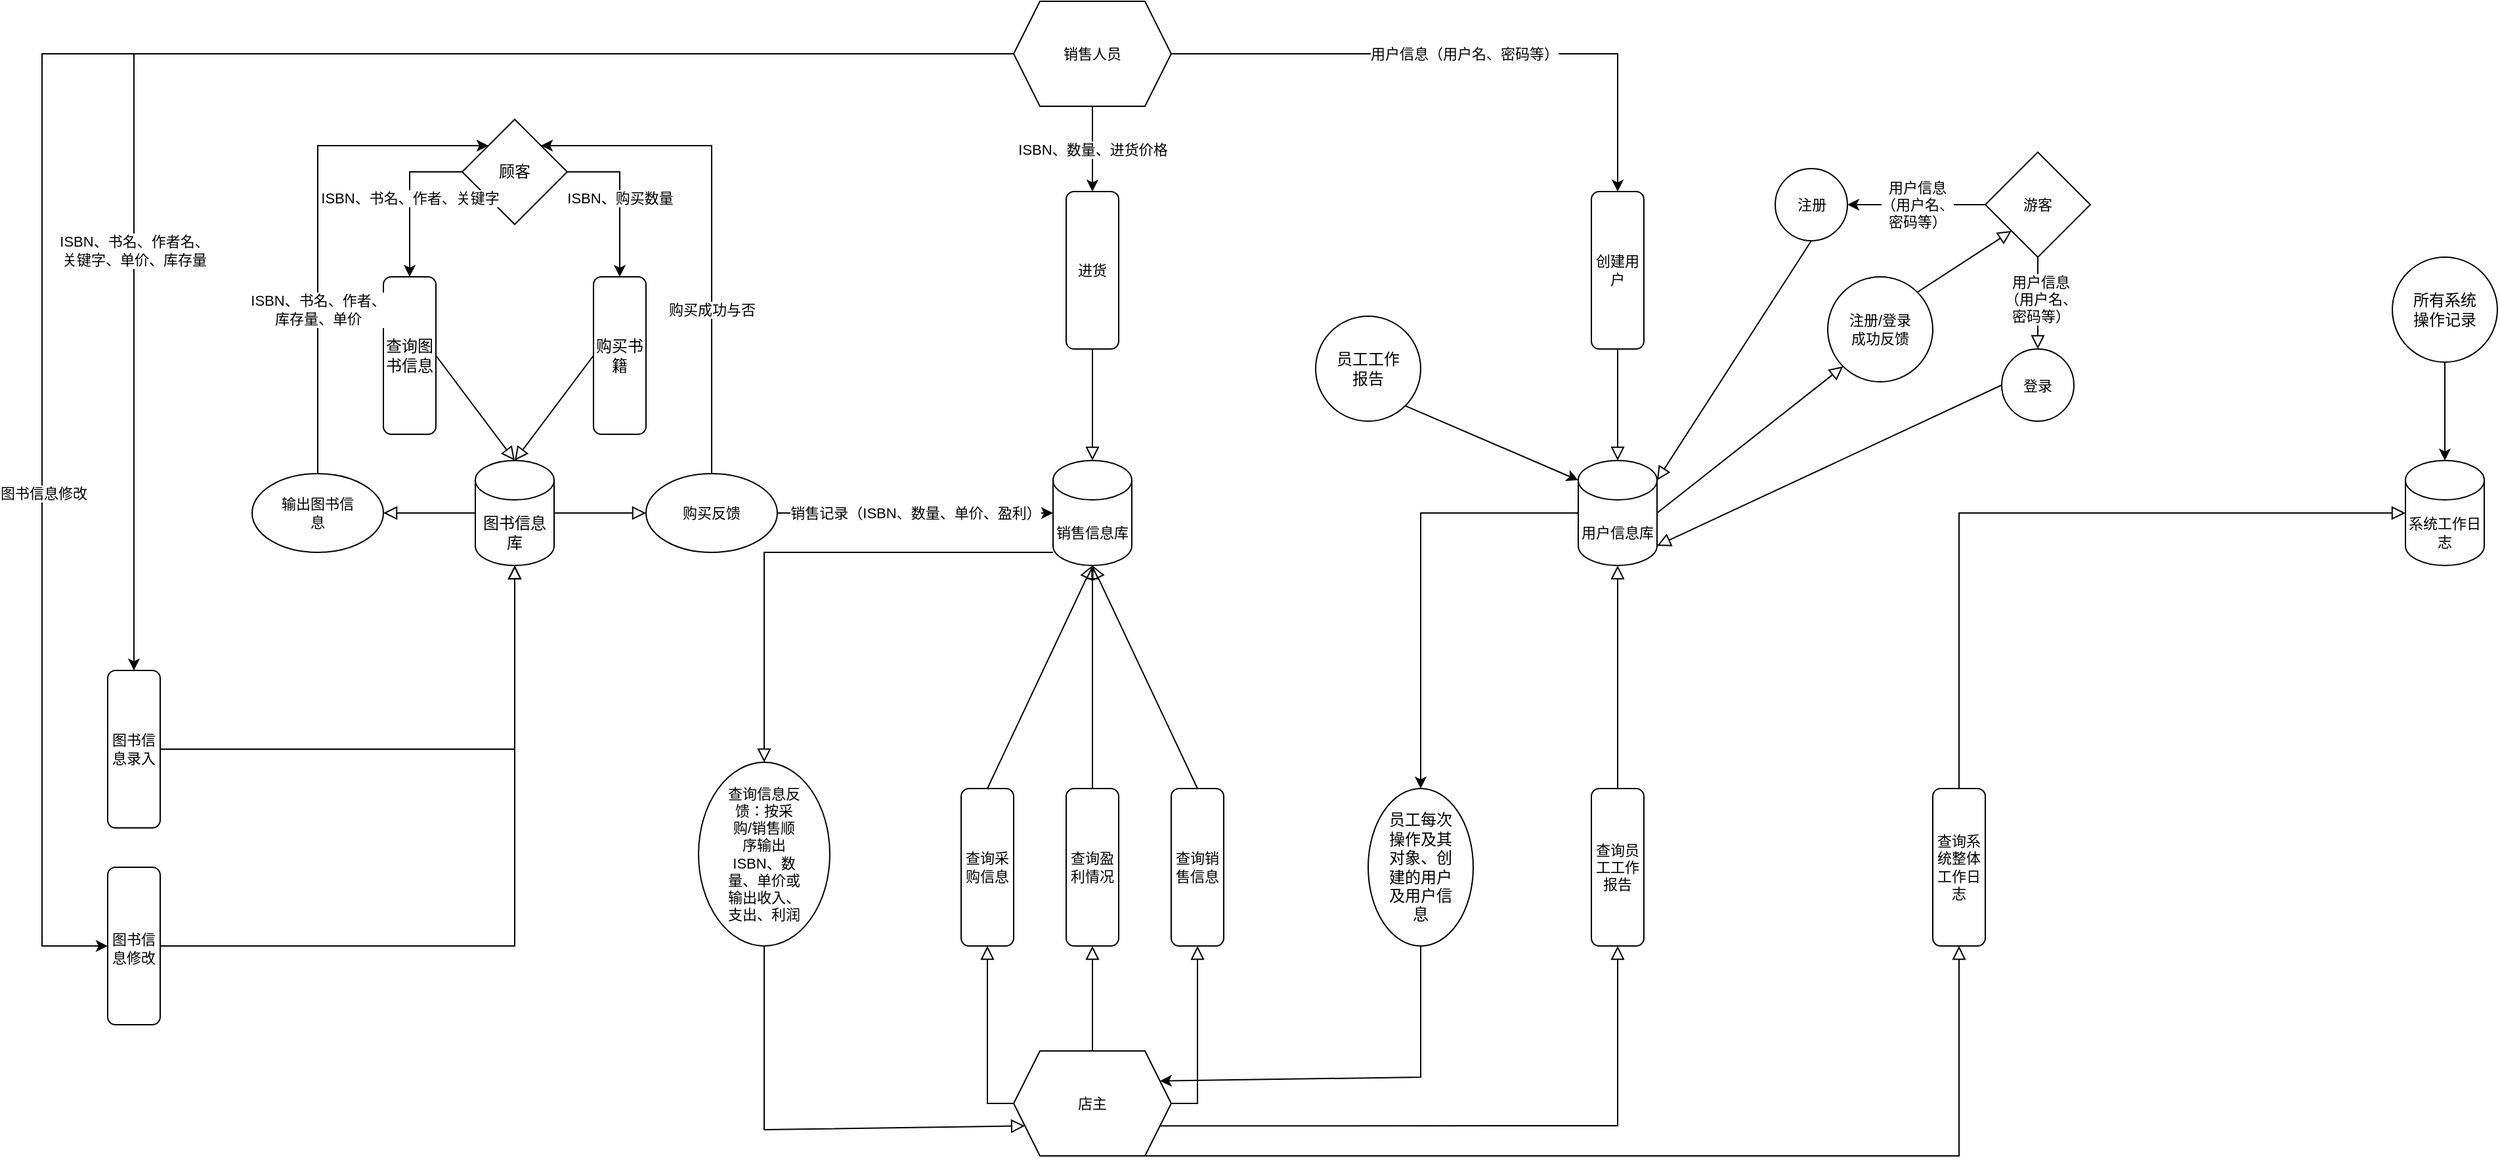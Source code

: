 <mxfile version="22.1.2" type="device">
  <diagram id="C5RBs43oDa-KdzZeNtuy" name="Page-1">
    <mxGraphModel dx="1357" dy="914" grid="1" gridSize="10" guides="1" tooltips="1" connect="1" arrows="1" fold="1" page="1" pageScale="1" pageWidth="2336" pageHeight="1654" math="0" shadow="0">
      <root>
        <mxCell id="WIyWlLk6GJQsqaUBKTNV-0" />
        <mxCell id="WIyWlLk6GJQsqaUBKTNV-1" parent="WIyWlLk6GJQsqaUBKTNV-0" />
        <mxCell id="WIyWlLk6GJQsqaUBKTNV-2" value="" style="rounded=0;html=1;jettySize=auto;orthogonalLoop=1;fontSize=11;endArrow=block;endFill=0;endSize=8;strokeWidth=1;shadow=0;labelBackgroundColor=none;exitX=0.5;exitY=0;exitDx=0;exitDy=0;" parent="WIyWlLk6GJQsqaUBKTNV-1" source="WIyWlLk6GJQsqaUBKTNV-3" edge="1">
          <mxGeometry relative="1" as="geometry">
            <mxPoint x="400" y="470" as="targetPoint" />
            <Array as="points" />
          </mxGeometry>
        </mxCell>
        <mxCell id="WIyWlLk6GJQsqaUBKTNV-3" value="查询图书信息" style="rounded=1;whiteSpace=wrap;html=1;fontSize=12;glass=0;strokeWidth=1;shadow=0;direction=south;" parent="WIyWlLk6GJQsqaUBKTNV-1" vertex="1">
          <mxGeometry x="300" y="330" width="40" height="120" as="geometry" />
        </mxCell>
        <mxCell id="FWIXqpTMaOZRyoQMMom7-25" style="edgeStyle=none;shape=connector;rounded=0;orthogonalLoop=1;jettySize=auto;html=1;entryX=1;entryY=0.5;entryDx=0;entryDy=0;shadow=0;labelBackgroundColor=none;strokeColor=default;strokeWidth=1;align=center;verticalAlign=middle;fontFamily=Helvetica;fontSize=11;fontColor=default;endArrow=block;endFill=0;endSize=8;" parent="WIyWlLk6GJQsqaUBKTNV-1" source="FWIXqpTMaOZRyoQMMom7-4" target="FWIXqpTMaOZRyoQMMom7-11" edge="1">
          <mxGeometry relative="1" as="geometry" />
        </mxCell>
        <mxCell id="FWIXqpTMaOZRyoQMMom7-4" value="" style="shape=cylinder3;whiteSpace=wrap;html=1;boundedLbl=1;backgroundOutline=1;size=15;" parent="WIyWlLk6GJQsqaUBKTNV-1" vertex="1">
          <mxGeometry x="370" y="470" width="60" height="80" as="geometry" />
        </mxCell>
        <mxCell id="FWIXqpTMaOZRyoQMMom7-29" style="edgeStyle=none;shape=connector;rounded=0;orthogonalLoop=1;jettySize=auto;html=1;exitX=1;exitY=0;exitDx=0;exitDy=0;entryX=0;entryY=0.5;entryDx=0;entryDy=0;shadow=0;labelBackgroundColor=none;strokeColor=default;strokeWidth=1;align=center;verticalAlign=middle;fontFamily=Helvetica;fontSize=11;fontColor=default;endArrow=block;endFill=0;endSize=8;" parent="WIyWlLk6GJQsqaUBKTNV-1" source="FWIXqpTMaOZRyoQMMom7-5" target="FWIXqpTMaOZRyoQMMom7-27" edge="1">
          <mxGeometry relative="1" as="geometry" />
        </mxCell>
        <mxCell id="FWIXqpTMaOZRyoQMMom7-5" value="图书信息库" style="text;html=1;strokeColor=none;fillColor=none;align=center;verticalAlign=middle;whiteSpace=wrap;rounded=0;" parent="WIyWlLk6GJQsqaUBKTNV-1" vertex="1">
          <mxGeometry x="370" y="510" width="60" height="30" as="geometry" />
        </mxCell>
        <mxCell id="FWIXqpTMaOZRyoQMMom7-6" value="" style="rounded=1;whiteSpace=wrap;html=1;direction=south;" parent="WIyWlLk6GJQsqaUBKTNV-1" vertex="1">
          <mxGeometry x="460" y="330" width="40" height="120" as="geometry" />
        </mxCell>
        <mxCell id="FWIXqpTMaOZRyoQMMom7-7" value="购买书籍" style="text;html=1;strokeColor=none;fillColor=none;align=center;verticalAlign=middle;whiteSpace=wrap;rounded=0;rotation=0;" parent="WIyWlLk6GJQsqaUBKTNV-1" vertex="1">
          <mxGeometry x="460" y="375" width="40" height="30" as="geometry" />
        </mxCell>
        <mxCell id="FWIXqpTMaOZRyoQMMom7-10" value="" style="rounded=0;html=1;jettySize=auto;orthogonalLoop=1;fontSize=11;endArrow=block;endFill=0;endSize=8;strokeWidth=1;shadow=0;labelBackgroundColor=none;entryX=0.5;entryY=0;entryDx=0;entryDy=0;entryPerimeter=0;exitX=0;exitY=0.5;exitDx=0;exitDy=0;" parent="WIyWlLk6GJQsqaUBKTNV-1" source="FWIXqpTMaOZRyoQMMom7-7" target="FWIXqpTMaOZRyoQMMom7-4" edge="1">
          <mxGeometry relative="1" as="geometry">
            <mxPoint x="374" y="375" as="sourcePoint" />
            <mxPoint x="434" y="435" as="targetPoint" />
            <Array as="points" />
          </mxGeometry>
        </mxCell>
        <mxCell id="FWIXqpTMaOZRyoQMMom7-11" value="" style="ellipse;whiteSpace=wrap;html=1;" parent="WIyWlLk6GJQsqaUBKTNV-1" vertex="1">
          <mxGeometry x="200" y="480" width="100" height="60" as="geometry" />
        </mxCell>
        <mxCell id="FWIXqpTMaOZRyoQMMom7-12" value="" style="rhombus;whiteSpace=wrap;html=1;" parent="WIyWlLk6GJQsqaUBKTNV-1" vertex="1">
          <mxGeometry x="360" y="210" width="80" height="80" as="geometry" />
        </mxCell>
        <mxCell id="FWIXqpTMaOZRyoQMMom7-13" value="顾客" style="text;html=1;strokeColor=none;fillColor=none;align=center;verticalAlign=middle;whiteSpace=wrap;rounded=0;" parent="WIyWlLk6GJQsqaUBKTNV-1" vertex="1">
          <mxGeometry x="370" y="235" width="60" height="30" as="geometry" />
        </mxCell>
        <mxCell id="FWIXqpTMaOZRyoQMMom7-19" value="输出图书信息" style="text;html=1;strokeColor=none;fillColor=none;align=center;verticalAlign=middle;whiteSpace=wrap;rounded=0;fontSize=11;fontFamily=Helvetica;fontColor=default;" parent="WIyWlLk6GJQsqaUBKTNV-1" vertex="1">
          <mxGeometry x="220" y="495" width="60" height="30" as="geometry" />
        </mxCell>
        <mxCell id="FWIXqpTMaOZRyoQMMom7-27" value="" style="ellipse;whiteSpace=wrap;html=1;" parent="WIyWlLk6GJQsqaUBKTNV-1" vertex="1">
          <mxGeometry x="500" y="480" width="100" height="60" as="geometry" />
        </mxCell>
        <mxCell id="FWIXqpTMaOZRyoQMMom7-31" value="购买反馈" style="text;html=1;strokeColor=none;fillColor=none;align=center;verticalAlign=middle;whiteSpace=wrap;rounded=0;fontSize=11;fontFamily=Helvetica;fontColor=default;" parent="WIyWlLk6GJQsqaUBKTNV-1" vertex="1">
          <mxGeometry x="520" y="495" width="60" height="30" as="geometry" />
        </mxCell>
        <mxCell id="CG5YCJ6lRatnYOdYPg-e-0" value="" style="shape=cylinder3;whiteSpace=wrap;html=1;boundedLbl=1;backgroundOutline=1;size=15;fontFamily=Helvetica;fontSize=11;fontColor=default;" parent="WIyWlLk6GJQsqaUBKTNV-1" vertex="1">
          <mxGeometry x="810" y="470" width="60" height="80" as="geometry" />
        </mxCell>
        <mxCell id="7xOZAvB9iHv7bcnMlShg-28" style="edgeStyle=orthogonalEdgeStyle;rounded=0;orthogonalLoop=1;jettySize=auto;html=1;exitX=0;exitY=0.5;exitDx=0;exitDy=0;exitPerimeter=0;entryX=0;entryY=0.5;entryDx=0;entryDy=0;" edge="1" parent="WIyWlLk6GJQsqaUBKTNV-1" source="CG5YCJ6lRatnYOdYPg-e-1" target="7xOZAvB9iHv7bcnMlShg-27">
          <mxGeometry relative="1" as="geometry" />
        </mxCell>
        <mxCell id="CG5YCJ6lRatnYOdYPg-e-1" value="" style="shape=cylinder3;whiteSpace=wrap;html=1;boundedLbl=1;backgroundOutline=1;size=15;fontFamily=Helvetica;fontSize=11;fontColor=default;" parent="WIyWlLk6GJQsqaUBKTNV-1" vertex="1">
          <mxGeometry x="1210" y="470" width="60" height="80" as="geometry" />
        </mxCell>
        <mxCell id="CG5YCJ6lRatnYOdYPg-e-34" style="edgeStyle=none;shape=connector;rounded=0;orthogonalLoop=1;jettySize=auto;html=1;exitX=0;exitY=1;exitDx=0;exitDy=0;entryX=0;entryY=0.5;entryDx=0;entryDy=0;shadow=0;labelBackgroundColor=none;strokeColor=default;strokeWidth=1;align=center;verticalAlign=middle;fontFamily=Helvetica;fontSize=11;fontColor=default;endArrow=block;endFill=0;endSize=8;" parent="WIyWlLk6GJQsqaUBKTNV-1" source="CG5YCJ6lRatnYOdYPg-e-2" target="CG5YCJ6lRatnYOdYPg-e-35" edge="1">
          <mxGeometry relative="1" as="geometry">
            <Array as="points">
              <mxPoint x="680" y="540" />
              <mxPoint x="590" y="540" />
            </Array>
          </mxGeometry>
        </mxCell>
        <mxCell id="CG5YCJ6lRatnYOdYPg-e-2" value="销售信息库" style="text;html=1;strokeColor=none;fillColor=none;align=center;verticalAlign=middle;whiteSpace=wrap;rounded=0;fontSize=11;fontFamily=Helvetica;fontColor=default;" parent="WIyWlLk6GJQsqaUBKTNV-1" vertex="1">
          <mxGeometry x="810" y="510" width="60" height="30" as="geometry" />
        </mxCell>
        <mxCell id="CG5YCJ6lRatnYOdYPg-e-3" value="用户信息库" style="text;html=1;strokeColor=none;fillColor=none;align=center;verticalAlign=middle;whiteSpace=wrap;rounded=0;fontSize=11;fontFamily=Helvetica;fontColor=default;" parent="WIyWlLk6GJQsqaUBKTNV-1" vertex="1">
          <mxGeometry x="1210" y="510" width="60" height="30" as="geometry" />
        </mxCell>
        <mxCell id="CG5YCJ6lRatnYOdYPg-e-25" style="edgeStyle=none;shape=connector;rounded=0;orthogonalLoop=1;jettySize=auto;html=1;exitX=0;exitY=0.5;exitDx=0;exitDy=0;entryX=1;entryY=0.5;entryDx=0;entryDy=0;shadow=0;labelBackgroundColor=none;strokeColor=default;strokeWidth=1;align=center;verticalAlign=middle;fontFamily=Helvetica;fontSize=11;fontColor=default;endArrow=block;endFill=0;endSize=8;" parent="WIyWlLk6GJQsqaUBKTNV-1" source="CG5YCJ6lRatnYOdYPg-e-5" target="CG5YCJ6lRatnYOdYPg-e-8" edge="1">
          <mxGeometry relative="1" as="geometry">
            <Array as="points">
              <mxPoint x="760" y="960" />
            </Array>
          </mxGeometry>
        </mxCell>
        <mxCell id="CG5YCJ6lRatnYOdYPg-e-26" style="edgeStyle=none;shape=connector;rounded=0;orthogonalLoop=1;jettySize=auto;html=1;exitX=1;exitY=0.5;exitDx=0;exitDy=0;entryX=1;entryY=0.5;entryDx=0;entryDy=0;shadow=0;labelBackgroundColor=none;strokeColor=default;strokeWidth=1;align=center;verticalAlign=middle;fontFamily=Helvetica;fontSize=11;fontColor=default;endArrow=block;endFill=0;endSize=8;" parent="WIyWlLk6GJQsqaUBKTNV-1" source="CG5YCJ6lRatnYOdYPg-e-5" target="CG5YCJ6lRatnYOdYPg-e-10" edge="1">
          <mxGeometry relative="1" as="geometry">
            <Array as="points">
              <mxPoint x="920" y="960" />
            </Array>
          </mxGeometry>
        </mxCell>
        <mxCell id="CG5YCJ6lRatnYOdYPg-e-27" style="edgeStyle=none;shape=connector;rounded=0;orthogonalLoop=1;jettySize=auto;html=1;exitX=0.5;exitY=0;exitDx=0;exitDy=0;entryX=1;entryY=0.5;entryDx=0;entryDy=0;shadow=0;labelBackgroundColor=none;strokeColor=default;strokeWidth=1;align=center;verticalAlign=middle;fontFamily=Helvetica;fontSize=11;fontColor=default;endArrow=block;endFill=0;endSize=8;" parent="WIyWlLk6GJQsqaUBKTNV-1" source="CG5YCJ6lRatnYOdYPg-e-5" target="CG5YCJ6lRatnYOdYPg-e-14" edge="1">
          <mxGeometry relative="1" as="geometry" />
        </mxCell>
        <mxCell id="CG5YCJ6lRatnYOdYPg-e-28" style="edgeStyle=none;shape=connector;rounded=0;orthogonalLoop=1;jettySize=auto;html=1;exitX=1;exitY=0.75;exitDx=0;exitDy=0;entryX=1;entryY=0.5;entryDx=0;entryDy=0;shadow=0;labelBackgroundColor=none;strokeColor=default;strokeWidth=1;align=center;verticalAlign=middle;fontFamily=Helvetica;fontSize=11;fontColor=default;endArrow=block;endFill=0;endSize=8;" parent="WIyWlLk6GJQsqaUBKTNV-1" source="CG5YCJ6lRatnYOdYPg-e-5" target="CG5YCJ6lRatnYOdYPg-e-12" edge="1">
          <mxGeometry relative="1" as="geometry">
            <Array as="points">
              <mxPoint x="1240" y="977" />
            </Array>
          </mxGeometry>
        </mxCell>
        <mxCell id="CG5YCJ6lRatnYOdYPg-e-29" style="edgeStyle=none;shape=connector;rounded=0;orthogonalLoop=1;jettySize=auto;html=1;exitX=0.5;exitY=1;exitDx=0;exitDy=0;entryX=1;entryY=0.5;entryDx=0;entryDy=0;shadow=0;labelBackgroundColor=none;strokeColor=default;strokeWidth=1;align=center;verticalAlign=middle;fontFamily=Helvetica;fontSize=11;fontColor=default;endArrow=block;endFill=0;endSize=8;" parent="WIyWlLk6GJQsqaUBKTNV-1" source="CG5YCJ6lRatnYOdYPg-e-5" target="CG5YCJ6lRatnYOdYPg-e-18" edge="1">
          <mxGeometry relative="1" as="geometry">
            <Array as="points">
              <mxPoint x="1500" y="1000" />
            </Array>
          </mxGeometry>
        </mxCell>
        <mxCell id="CG5YCJ6lRatnYOdYPg-e-5" value="" style="shape=hexagon;perimeter=hexagonPerimeter2;whiteSpace=wrap;html=1;fixedSize=1;fontFamily=Helvetica;fontSize=11;fontColor=default;" parent="WIyWlLk6GJQsqaUBKTNV-1" vertex="1">
          <mxGeometry x="780" y="920" width="120" height="80" as="geometry" />
        </mxCell>
        <mxCell id="CG5YCJ6lRatnYOdYPg-e-4" value="店主" style="text;html=1;strokeColor=none;fillColor=none;align=center;verticalAlign=middle;whiteSpace=wrap;rounded=0;fontSize=11;fontFamily=Helvetica;fontColor=default;" parent="WIyWlLk6GJQsqaUBKTNV-1" vertex="1">
          <mxGeometry x="810" y="945" width="60" height="30" as="geometry" />
        </mxCell>
        <mxCell id="CG5YCJ6lRatnYOdYPg-e-8" value="" style="rounded=1;whiteSpace=wrap;html=1;fontFamily=Helvetica;fontSize=11;fontColor=default;direction=south;" parent="WIyWlLk6GJQsqaUBKTNV-1" vertex="1">
          <mxGeometry x="740" y="720" width="40" height="120" as="geometry" />
        </mxCell>
        <mxCell id="CG5YCJ6lRatnYOdYPg-e-9" value="查询采购信息" style="text;html=1;strokeColor=none;fillColor=none;align=center;verticalAlign=middle;whiteSpace=wrap;rounded=0;fontSize=11;fontFamily=Helvetica;fontColor=default;" parent="WIyWlLk6GJQsqaUBKTNV-1" vertex="1">
          <mxGeometry x="740" y="765" width="40" height="30" as="geometry" />
        </mxCell>
        <mxCell id="CG5YCJ6lRatnYOdYPg-e-22" style="edgeStyle=none;shape=connector;rounded=0;orthogonalLoop=1;jettySize=auto;html=1;exitX=0;exitY=0.5;exitDx=0;exitDy=0;shadow=0;labelBackgroundColor=none;strokeColor=default;strokeWidth=1;align=center;verticalAlign=middle;fontFamily=Helvetica;fontSize=11;fontColor=default;endArrow=block;endFill=0;endSize=8;" parent="WIyWlLk6GJQsqaUBKTNV-1" source="CG5YCJ6lRatnYOdYPg-e-10" edge="1">
          <mxGeometry relative="1" as="geometry">
            <mxPoint x="840" y="550" as="targetPoint" />
          </mxGeometry>
        </mxCell>
        <mxCell id="CG5YCJ6lRatnYOdYPg-e-10" value="" style="rounded=1;whiteSpace=wrap;html=1;fontFamily=Helvetica;fontSize=11;fontColor=default;direction=south;" parent="WIyWlLk6GJQsqaUBKTNV-1" vertex="1">
          <mxGeometry x="900" y="720" width="40" height="120" as="geometry" />
        </mxCell>
        <mxCell id="CG5YCJ6lRatnYOdYPg-e-11" value="查询销售信息" style="text;html=1;strokeColor=none;fillColor=none;align=center;verticalAlign=middle;whiteSpace=wrap;rounded=0;fontSize=11;fontFamily=Helvetica;fontColor=default;" parent="WIyWlLk6GJQsqaUBKTNV-1" vertex="1">
          <mxGeometry x="900" y="765" width="40" height="30" as="geometry" />
        </mxCell>
        <mxCell id="CG5YCJ6lRatnYOdYPg-e-12" value="" style="rounded=1;whiteSpace=wrap;html=1;fontFamily=Helvetica;fontSize=11;fontColor=default;direction=south;" parent="WIyWlLk6GJQsqaUBKTNV-1" vertex="1">
          <mxGeometry x="1220" y="720" width="40" height="120" as="geometry" />
        </mxCell>
        <mxCell id="CG5YCJ6lRatnYOdYPg-e-13" value="查询员工工作报告" style="text;html=1;strokeColor=none;fillColor=none;align=center;verticalAlign=middle;whiteSpace=wrap;rounded=0;fontSize=11;fontFamily=Helvetica;fontColor=default;" parent="WIyWlLk6GJQsqaUBKTNV-1" vertex="1">
          <mxGeometry x="1220" y="765" width="40" height="30" as="geometry" />
        </mxCell>
        <mxCell id="CG5YCJ6lRatnYOdYPg-e-21" style="edgeStyle=none;shape=connector;rounded=0;orthogonalLoop=1;jettySize=auto;html=1;exitX=0;exitY=0.5;exitDx=0;exitDy=0;shadow=0;labelBackgroundColor=none;strokeColor=default;strokeWidth=1;align=center;verticalAlign=middle;fontFamily=Helvetica;fontSize=11;fontColor=default;endArrow=block;endFill=0;endSize=8;" parent="WIyWlLk6GJQsqaUBKTNV-1" source="CG5YCJ6lRatnYOdYPg-e-14" edge="1">
          <mxGeometry relative="1" as="geometry">
            <mxPoint x="840" y="550" as="targetPoint" />
          </mxGeometry>
        </mxCell>
        <mxCell id="CG5YCJ6lRatnYOdYPg-e-14" value="" style="rounded=1;whiteSpace=wrap;html=1;fontFamily=Helvetica;fontSize=11;fontColor=default;direction=south;" parent="WIyWlLk6GJQsqaUBKTNV-1" vertex="1">
          <mxGeometry x="820" y="720" width="40" height="120" as="geometry" />
        </mxCell>
        <mxCell id="CG5YCJ6lRatnYOdYPg-e-15" value="查询盈利情况" style="text;html=1;strokeColor=none;fillColor=none;align=center;verticalAlign=middle;whiteSpace=wrap;rounded=0;fontSize=11;fontFamily=Helvetica;fontColor=default;" parent="WIyWlLk6GJQsqaUBKTNV-1" vertex="1">
          <mxGeometry x="820" y="765" width="40" height="30" as="geometry" />
        </mxCell>
        <mxCell id="CG5YCJ6lRatnYOdYPg-e-16" value="" style="shape=cylinder3;whiteSpace=wrap;html=1;boundedLbl=1;backgroundOutline=1;size=15;fontFamily=Helvetica;fontSize=11;fontColor=default;" parent="WIyWlLk6GJQsqaUBKTNV-1" vertex="1">
          <mxGeometry x="1840" y="470" width="60" height="80" as="geometry" />
        </mxCell>
        <mxCell id="CG5YCJ6lRatnYOdYPg-e-17" value="系统工作日志" style="text;html=1;strokeColor=none;fillColor=none;align=center;verticalAlign=middle;whiteSpace=wrap;rounded=0;fontSize=11;fontFamily=Helvetica;fontColor=default;" parent="WIyWlLk6GJQsqaUBKTNV-1" vertex="1">
          <mxGeometry x="1840" y="510" width="60" height="30" as="geometry" />
        </mxCell>
        <mxCell id="CG5YCJ6lRatnYOdYPg-e-31" style="edgeStyle=none;shape=connector;rounded=0;orthogonalLoop=1;jettySize=auto;html=1;exitX=0;exitY=0.5;exitDx=0;exitDy=0;shadow=0;labelBackgroundColor=none;strokeColor=default;strokeWidth=1;align=center;verticalAlign=middle;fontFamily=Helvetica;fontSize=11;fontColor=default;endArrow=block;endFill=0;endSize=8;entryX=0;entryY=0;entryDx=0;entryDy=0;" parent="WIyWlLk6GJQsqaUBKTNV-1" source="CG5YCJ6lRatnYOdYPg-e-18" target="CG5YCJ6lRatnYOdYPg-e-17" edge="1">
          <mxGeometry relative="1" as="geometry">
            <mxPoint x="1820" y="460" as="targetPoint" />
            <Array as="points">
              <mxPoint x="1500" y="510" />
            </Array>
          </mxGeometry>
        </mxCell>
        <mxCell id="CG5YCJ6lRatnYOdYPg-e-18" value="" style="rounded=1;whiteSpace=wrap;html=1;fontFamily=Helvetica;fontSize=11;fontColor=default;direction=south;" parent="WIyWlLk6GJQsqaUBKTNV-1" vertex="1">
          <mxGeometry x="1480" y="720" width="40" height="120" as="geometry" />
        </mxCell>
        <mxCell id="CG5YCJ6lRatnYOdYPg-e-19" value="查询系统整体工作日志" style="text;html=1;strokeColor=none;fillColor=none;align=center;verticalAlign=middle;whiteSpace=wrap;rounded=0;fontSize=11;fontFamily=Helvetica;fontColor=default;" parent="WIyWlLk6GJQsqaUBKTNV-1" vertex="1">
          <mxGeometry x="1480" y="765" width="40" height="30" as="geometry" />
        </mxCell>
        <mxCell id="CG5YCJ6lRatnYOdYPg-e-20" style="edgeStyle=none;shape=connector;rounded=0;orthogonalLoop=1;jettySize=auto;html=1;exitX=0;exitY=0.5;exitDx=0;exitDy=0;entryX=0.5;entryY=1;entryDx=0;entryDy=0;entryPerimeter=0;shadow=0;labelBackgroundColor=none;strokeColor=default;strokeWidth=1;align=center;verticalAlign=middle;fontFamily=Helvetica;fontSize=11;fontColor=default;endArrow=block;endFill=0;endSize=8;" parent="WIyWlLk6GJQsqaUBKTNV-1" source="CG5YCJ6lRatnYOdYPg-e-8" target="CG5YCJ6lRatnYOdYPg-e-0" edge="1">
          <mxGeometry relative="1" as="geometry" />
        </mxCell>
        <mxCell id="CG5YCJ6lRatnYOdYPg-e-30" style="edgeStyle=none;shape=connector;rounded=0;orthogonalLoop=1;jettySize=auto;html=1;exitX=0;exitY=0.5;exitDx=0;exitDy=0;entryX=0.5;entryY=1;entryDx=0;entryDy=0;entryPerimeter=0;shadow=0;labelBackgroundColor=none;strokeColor=default;strokeWidth=1;align=center;verticalAlign=middle;fontFamily=Helvetica;fontSize=11;fontColor=default;endArrow=block;endFill=0;endSize=8;" parent="WIyWlLk6GJQsqaUBKTNV-1" source="CG5YCJ6lRatnYOdYPg-e-12" target="CG5YCJ6lRatnYOdYPg-e-1" edge="1">
          <mxGeometry relative="1" as="geometry" />
        </mxCell>
        <mxCell id="CG5YCJ6lRatnYOdYPg-e-36" style="edgeStyle=none;shape=connector;rounded=0;orthogonalLoop=1;jettySize=auto;html=1;exitX=1;exitY=0.5;exitDx=0;exitDy=0;shadow=0;labelBackgroundColor=none;strokeColor=default;strokeWidth=1;align=center;verticalAlign=middle;fontFamily=Helvetica;fontSize=11;fontColor=default;endArrow=block;endFill=0;endSize=8;entryX=0;entryY=0.75;entryDx=0;entryDy=0;" parent="WIyWlLk6GJQsqaUBKTNV-1" source="CG5YCJ6lRatnYOdYPg-e-35" target="CG5YCJ6lRatnYOdYPg-e-5" edge="1">
          <mxGeometry relative="1" as="geometry">
            <mxPoint x="760" y="1010" as="targetPoint" />
            <Array as="points">
              <mxPoint x="590" y="980" />
            </Array>
          </mxGeometry>
        </mxCell>
        <mxCell id="CG5YCJ6lRatnYOdYPg-e-35" value="" style="ellipse;whiteSpace=wrap;html=1;fontFamily=Helvetica;fontSize=11;fontColor=default;direction=south;" parent="WIyWlLk6GJQsqaUBKTNV-1" vertex="1">
          <mxGeometry x="540" y="700" width="100" height="140" as="geometry" />
        </mxCell>
        <mxCell id="CG5YCJ6lRatnYOdYPg-e-37" value="查询信息反馈：按采购/销售顺序输出ISBN、数量、单价或输出收入、支出、利润" style="text;html=1;strokeColor=none;fillColor=none;align=center;verticalAlign=middle;whiteSpace=wrap;rounded=0;fontSize=11;fontFamily=Helvetica;fontColor=default;" parent="WIyWlLk6GJQsqaUBKTNV-1" vertex="1">
          <mxGeometry x="560" y="755" width="60" height="30" as="geometry" />
        </mxCell>
        <mxCell id="CG5YCJ6lRatnYOdYPg-e-38" value="" style="shape=hexagon;perimeter=hexagonPerimeter2;whiteSpace=wrap;html=1;fixedSize=1;fontFamily=Helvetica;fontSize=11;fontColor=default;" parent="WIyWlLk6GJQsqaUBKTNV-1" vertex="1">
          <mxGeometry x="780" y="120" width="120" height="80" as="geometry" />
        </mxCell>
        <mxCell id="CG5YCJ6lRatnYOdYPg-e-39" value="销售人员" style="text;html=1;strokeColor=none;fillColor=none;align=center;verticalAlign=middle;whiteSpace=wrap;rounded=0;fontSize=11;fontFamily=Helvetica;fontColor=default;" parent="WIyWlLk6GJQsqaUBKTNV-1" vertex="1">
          <mxGeometry x="810" y="145" width="60" height="30" as="geometry" />
        </mxCell>
        <mxCell id="CG5YCJ6lRatnYOdYPg-e-44" value="" style="rounded=1;whiteSpace=wrap;html=1;fontFamily=Helvetica;fontSize=11;fontColor=default;direction=south;" parent="WIyWlLk6GJQsqaUBKTNV-1" vertex="1">
          <mxGeometry x="90" y="630" width="40" height="120" as="geometry" />
        </mxCell>
        <mxCell id="CG5YCJ6lRatnYOdYPg-e-45" value="图书信息录入" style="text;html=1;strokeColor=none;fillColor=none;align=center;verticalAlign=middle;whiteSpace=wrap;rounded=0;fontSize=11;fontFamily=Helvetica;fontColor=default;" parent="WIyWlLk6GJQsqaUBKTNV-1" vertex="1">
          <mxGeometry x="90" y="675" width="40" height="30" as="geometry" />
        </mxCell>
        <mxCell id="CG5YCJ6lRatnYOdYPg-e-46" style="edgeStyle=none;shape=connector;rounded=0;orthogonalLoop=1;jettySize=auto;html=1;exitX=0.5;exitY=0;exitDx=0;exitDy=0;entryX=0.5;entryY=1;entryDx=0;entryDy=0;entryPerimeter=0;shadow=0;labelBackgroundColor=none;strokeColor=default;strokeWidth=1;align=center;verticalAlign=middle;fontFamily=Helvetica;fontSize=11;fontColor=default;endArrow=block;endFill=0;endSize=8;" parent="WIyWlLk6GJQsqaUBKTNV-1" source="CG5YCJ6lRatnYOdYPg-e-44" target="FWIXqpTMaOZRyoQMMom7-4" edge="1">
          <mxGeometry relative="1" as="geometry">
            <Array as="points">
              <mxPoint x="400" y="690" />
            </Array>
          </mxGeometry>
        </mxCell>
        <mxCell id="CG5YCJ6lRatnYOdYPg-e-48" value="" style="rounded=1;whiteSpace=wrap;html=1;fontFamily=Helvetica;fontSize=11;fontColor=default;direction=south;" parent="WIyWlLk6GJQsqaUBKTNV-1" vertex="1">
          <mxGeometry x="90" y="780" width="40" height="120" as="geometry" />
        </mxCell>
        <mxCell id="CG5YCJ6lRatnYOdYPg-e-50" style="edgeStyle=none;shape=connector;rounded=0;orthogonalLoop=1;jettySize=auto;html=1;exitX=0.5;exitY=0;exitDx=0;exitDy=0;shadow=0;labelBackgroundColor=none;strokeColor=default;strokeWidth=1;align=center;verticalAlign=middle;fontFamily=Helvetica;fontSize=11;fontColor=default;endArrow=block;endFill=0;endSize=8;" parent="WIyWlLk6GJQsqaUBKTNV-1" source="CG5YCJ6lRatnYOdYPg-e-48" edge="1">
          <mxGeometry relative="1" as="geometry">
            <mxPoint x="400" y="550" as="targetPoint" />
            <Array as="points">
              <mxPoint x="400" y="840" />
            </Array>
          </mxGeometry>
        </mxCell>
        <mxCell id="CG5YCJ6lRatnYOdYPg-e-49" value="图书信息修改" style="text;html=1;strokeColor=none;fillColor=none;align=center;verticalAlign=middle;whiteSpace=wrap;rounded=0;fontSize=11;fontFamily=Helvetica;fontColor=default;" parent="WIyWlLk6GJQsqaUBKTNV-1" vertex="1">
          <mxGeometry x="90" y="827" width="40" height="30" as="geometry" />
        </mxCell>
        <mxCell id="CG5YCJ6lRatnYOdYPg-e-53" value="" style="rounded=1;whiteSpace=wrap;html=1;fontFamily=Helvetica;fontSize=11;fontColor=default;direction=south;" parent="WIyWlLk6GJQsqaUBKTNV-1" vertex="1">
          <mxGeometry x="820" y="265" width="40" height="120" as="geometry" />
        </mxCell>
        <mxCell id="CG5YCJ6lRatnYOdYPg-e-54" value="进货" style="text;html=1;strokeColor=none;fillColor=none;align=center;verticalAlign=middle;whiteSpace=wrap;rounded=0;fontSize=11;fontFamily=Helvetica;fontColor=default;" parent="WIyWlLk6GJQsqaUBKTNV-1" vertex="1">
          <mxGeometry x="820" y="310" width="40" height="30" as="geometry" />
        </mxCell>
        <mxCell id="CG5YCJ6lRatnYOdYPg-e-56" style="edgeStyle=none;shape=connector;rounded=0;orthogonalLoop=1;jettySize=auto;html=1;exitX=1;exitY=0.5;exitDx=0;exitDy=0;entryX=0.5;entryY=0;entryDx=0;entryDy=0;entryPerimeter=0;shadow=0;labelBackgroundColor=none;strokeColor=default;strokeWidth=1;align=center;verticalAlign=middle;fontFamily=Helvetica;fontSize=11;fontColor=default;endArrow=block;endFill=0;endSize=8;" parent="WIyWlLk6GJQsqaUBKTNV-1" source="CG5YCJ6lRatnYOdYPg-e-53" target="CG5YCJ6lRatnYOdYPg-e-0" edge="1">
          <mxGeometry relative="1" as="geometry" />
        </mxCell>
        <mxCell id="CG5YCJ6lRatnYOdYPg-e-60" style="edgeStyle=none;shape=connector;rounded=0;orthogonalLoop=1;jettySize=auto;html=1;exitX=1;exitY=0.5;exitDx=0;exitDy=0;shadow=0;labelBackgroundColor=none;strokeColor=default;strokeWidth=1;align=center;verticalAlign=middle;fontFamily=Helvetica;fontSize=11;fontColor=default;endArrow=block;endFill=0;endSize=8;" parent="WIyWlLk6GJQsqaUBKTNV-1" source="CG5YCJ6lRatnYOdYPg-e-57" target="CG5YCJ6lRatnYOdYPg-e-1" edge="1">
          <mxGeometry relative="1" as="geometry" />
        </mxCell>
        <mxCell id="CG5YCJ6lRatnYOdYPg-e-57" value="" style="rounded=1;whiteSpace=wrap;html=1;fontFamily=Helvetica;fontSize=11;fontColor=default;direction=south;" parent="WIyWlLk6GJQsqaUBKTNV-1" vertex="1">
          <mxGeometry x="1220" y="265" width="40" height="120" as="geometry" />
        </mxCell>
        <mxCell id="CG5YCJ6lRatnYOdYPg-e-58" value="创建用户" style="text;html=1;strokeColor=none;fillColor=none;align=center;verticalAlign=middle;whiteSpace=wrap;rounded=0;fontSize=11;fontFamily=Helvetica;fontColor=default;" parent="WIyWlLk6GJQsqaUBKTNV-1" vertex="1">
          <mxGeometry x="1220" y="310" width="40" height="30" as="geometry" />
        </mxCell>
        <mxCell id="CG5YCJ6lRatnYOdYPg-e-72" style="edgeStyle=none;shape=connector;rounded=0;orthogonalLoop=1;jettySize=auto;html=1;exitX=0.5;exitY=1;exitDx=0;exitDy=0;entryX=0.5;entryY=0;entryDx=0;entryDy=0;shadow=0;labelBackgroundColor=none;strokeColor=default;strokeWidth=1;align=center;verticalAlign=middle;fontFamily=Helvetica;fontSize=11;fontColor=default;endArrow=block;endFill=0;endSize=8;" parent="WIyWlLk6GJQsqaUBKTNV-1" source="CG5YCJ6lRatnYOdYPg-e-62" target="CG5YCJ6lRatnYOdYPg-e-67" edge="1">
          <mxGeometry relative="1" as="geometry" />
        </mxCell>
        <mxCell id="7xOZAvB9iHv7bcnMlShg-24" value="用户信息&lt;br&gt;（用户名、&lt;br&gt;密码等）" style="edgeLabel;html=1;align=center;verticalAlign=middle;resizable=0;points=[];" vertex="1" connectable="0" parent="CG5YCJ6lRatnYOdYPg-e-72">
          <mxGeometry x="-0.083" y="2" relative="1" as="geometry">
            <mxPoint as="offset" />
          </mxGeometry>
        </mxCell>
        <mxCell id="CG5YCJ6lRatnYOdYPg-e-62" value="" style="rhombus;whiteSpace=wrap;html=1;fontFamily=Helvetica;fontSize=11;fontColor=default;" parent="WIyWlLk6GJQsqaUBKTNV-1" vertex="1">
          <mxGeometry x="1520" y="235" width="80" height="80" as="geometry" />
        </mxCell>
        <mxCell id="CG5YCJ6lRatnYOdYPg-e-63" value="游客" style="text;html=1;strokeColor=none;fillColor=none;align=center;verticalAlign=middle;whiteSpace=wrap;rounded=0;fontSize=11;fontFamily=Helvetica;fontColor=default;" parent="WIyWlLk6GJQsqaUBKTNV-1" vertex="1">
          <mxGeometry x="1530" y="260" width="60" height="30" as="geometry" />
        </mxCell>
        <mxCell id="CG5YCJ6lRatnYOdYPg-e-66" value="" style="ellipse;whiteSpace=wrap;html=1;aspect=fixed;fontFamily=Helvetica;fontSize=11;fontColor=default;" parent="WIyWlLk6GJQsqaUBKTNV-1" vertex="1">
          <mxGeometry x="1360" y="247.5" width="55" height="55" as="geometry" />
        </mxCell>
        <mxCell id="CG5YCJ6lRatnYOdYPg-e-67" value="" style="ellipse;whiteSpace=wrap;html=1;aspect=fixed;fontFamily=Helvetica;fontSize=11;fontColor=default;" parent="WIyWlLk6GJQsqaUBKTNV-1" vertex="1">
          <mxGeometry x="1532.5" y="385" width="55" height="55" as="geometry" />
        </mxCell>
        <mxCell id="CG5YCJ6lRatnYOdYPg-e-68" value="注册" style="text;html=1;strokeColor=none;fillColor=none;align=center;verticalAlign=middle;whiteSpace=wrap;rounded=0;fontSize=11;fontFamily=Helvetica;fontColor=default;" parent="WIyWlLk6GJQsqaUBKTNV-1" vertex="1">
          <mxGeometry x="1357.5" y="260" width="60" height="30" as="geometry" />
        </mxCell>
        <mxCell id="CG5YCJ6lRatnYOdYPg-e-69" value="登录" style="text;html=1;strokeColor=none;fillColor=none;align=center;verticalAlign=middle;whiteSpace=wrap;rounded=0;fontSize=11;fontFamily=Helvetica;fontColor=default;" parent="WIyWlLk6GJQsqaUBKTNV-1" vertex="1">
          <mxGeometry x="1530" y="398" width="60" height="30" as="geometry" />
        </mxCell>
        <mxCell id="CG5YCJ6lRatnYOdYPg-e-71" style="edgeStyle=none;shape=connector;rounded=0;orthogonalLoop=1;jettySize=auto;html=1;exitX=0.5;exitY=1;exitDx=0;exitDy=0;entryX=1;entryY=0;entryDx=0;entryDy=15;entryPerimeter=0;shadow=0;labelBackgroundColor=none;strokeColor=default;strokeWidth=1;align=center;verticalAlign=middle;fontFamily=Helvetica;fontSize=11;fontColor=default;endArrow=block;endFill=0;endSize=8;" parent="WIyWlLk6GJQsqaUBKTNV-1" source="CG5YCJ6lRatnYOdYPg-e-66" target="CG5YCJ6lRatnYOdYPg-e-1" edge="1">
          <mxGeometry relative="1" as="geometry" />
        </mxCell>
        <mxCell id="CG5YCJ6lRatnYOdYPg-e-73" style="edgeStyle=none;shape=connector;rounded=0;orthogonalLoop=1;jettySize=auto;html=1;exitX=0;exitY=0.5;exitDx=0;exitDy=0;entryX=1;entryY=1;entryDx=0;entryDy=-15;entryPerimeter=0;shadow=0;labelBackgroundColor=none;strokeColor=default;strokeWidth=1;align=center;verticalAlign=middle;fontFamily=Helvetica;fontSize=11;fontColor=default;endArrow=block;endFill=0;endSize=8;" parent="WIyWlLk6GJQsqaUBKTNV-1" source="CG5YCJ6lRatnYOdYPg-e-67" target="CG5YCJ6lRatnYOdYPg-e-1" edge="1">
          <mxGeometry relative="1" as="geometry" />
        </mxCell>
        <mxCell id="CG5YCJ6lRatnYOdYPg-e-77" style="edgeStyle=none;shape=connector;rounded=0;orthogonalLoop=1;jettySize=auto;html=1;exitX=1;exitY=0;exitDx=0;exitDy=0;entryX=0;entryY=1;entryDx=0;entryDy=0;shadow=0;labelBackgroundColor=none;strokeColor=default;strokeWidth=1;align=center;verticalAlign=middle;fontFamily=Helvetica;fontSize=11;fontColor=default;endArrow=block;endFill=0;endSize=8;" parent="WIyWlLk6GJQsqaUBKTNV-1" source="CG5YCJ6lRatnYOdYPg-e-74" target="CG5YCJ6lRatnYOdYPg-e-62" edge="1">
          <mxGeometry relative="1" as="geometry" />
        </mxCell>
        <mxCell id="CG5YCJ6lRatnYOdYPg-e-74" value="" style="ellipse;whiteSpace=wrap;html=1;aspect=fixed;fontFamily=Helvetica;fontSize=11;fontColor=default;" parent="WIyWlLk6GJQsqaUBKTNV-1" vertex="1">
          <mxGeometry x="1400" y="330" width="80" height="80" as="geometry" />
        </mxCell>
        <mxCell id="CG5YCJ6lRatnYOdYPg-e-75" value="注册/登录成功反馈" style="text;html=1;strokeColor=none;fillColor=none;align=center;verticalAlign=middle;whiteSpace=wrap;rounded=0;fontSize=11;fontFamily=Helvetica;fontColor=default;" parent="WIyWlLk6GJQsqaUBKTNV-1" vertex="1">
          <mxGeometry x="1410" y="355" width="60" height="30" as="geometry" />
        </mxCell>
        <mxCell id="CG5YCJ6lRatnYOdYPg-e-76" style="edgeStyle=none;shape=connector;rounded=0;orthogonalLoop=1;jettySize=auto;html=1;exitX=1;exitY=0.5;exitDx=0;exitDy=0;exitPerimeter=0;entryX=0;entryY=1;entryDx=0;entryDy=0;shadow=0;labelBackgroundColor=none;strokeColor=default;strokeWidth=1;align=center;verticalAlign=middle;fontFamily=Helvetica;fontSize=11;fontColor=default;endArrow=block;endFill=0;endSize=8;" parent="WIyWlLk6GJQsqaUBKTNV-1" source="CG5YCJ6lRatnYOdYPg-e-1" target="CG5YCJ6lRatnYOdYPg-e-74" edge="1">
          <mxGeometry relative="1" as="geometry" />
        </mxCell>
        <mxCell id="7xOZAvB9iHv7bcnMlShg-0" value="" style="endArrow=classic;html=1;rounded=0;exitX=0;exitY=0.5;exitDx=0;exitDy=0;entryX=0;entryY=0.5;entryDx=0;entryDy=0;" edge="1" parent="WIyWlLk6GJQsqaUBKTNV-1" source="FWIXqpTMaOZRyoQMMom7-12" target="WIyWlLk6GJQsqaUBKTNV-3">
          <mxGeometry relative="1" as="geometry">
            <mxPoint x="560" y="430" as="sourcePoint" />
            <mxPoint x="660" y="430" as="targetPoint" />
            <Array as="points">
              <mxPoint x="320" y="250" />
            </Array>
          </mxGeometry>
        </mxCell>
        <mxCell id="7xOZAvB9iHv7bcnMlShg-1" value="ISBN、书名、作者、关键字" style="edgeLabel;resizable=0;html=1;align=center;verticalAlign=middle;" connectable="0" vertex="1" parent="7xOZAvB9iHv7bcnMlShg-0">
          <mxGeometry relative="1" as="geometry" />
        </mxCell>
        <mxCell id="7xOZAvB9iHv7bcnMlShg-2" value="" style="endArrow=classic;html=1;rounded=0;exitX=1;exitY=0.5;exitDx=0;exitDy=0;entryX=0;entryY=0.5;entryDx=0;entryDy=0;" edge="1" parent="WIyWlLk6GJQsqaUBKTNV-1" source="FWIXqpTMaOZRyoQMMom7-12" target="FWIXqpTMaOZRyoQMMom7-6">
          <mxGeometry relative="1" as="geometry">
            <mxPoint x="520" y="247.5" as="sourcePoint" />
            <mxPoint x="480" y="327.5" as="targetPoint" />
            <Array as="points">
              <mxPoint x="480" y="250" />
            </Array>
          </mxGeometry>
        </mxCell>
        <mxCell id="7xOZAvB9iHv7bcnMlShg-3" value="ISBN、购买数量" style="edgeLabel;resizable=0;html=1;align=center;verticalAlign=middle;" connectable="0" vertex="1" parent="7xOZAvB9iHv7bcnMlShg-2">
          <mxGeometry relative="1" as="geometry" />
        </mxCell>
        <mxCell id="7xOZAvB9iHv7bcnMlShg-4" value="" style="endArrow=classic;html=1;rounded=0;exitX=0.5;exitY=0;exitDx=0;exitDy=0;entryX=0;entryY=0;entryDx=0;entryDy=0;" edge="1" parent="WIyWlLk6GJQsqaUBKTNV-1" source="FWIXqpTMaOZRyoQMMom7-11" target="FWIXqpTMaOZRyoQMMom7-12">
          <mxGeometry relative="1" as="geometry">
            <mxPoint x="560" y="430" as="sourcePoint" />
            <mxPoint x="660" y="430" as="targetPoint" />
            <Array as="points">
              <mxPoint x="250" y="230" />
            </Array>
          </mxGeometry>
        </mxCell>
        <mxCell id="7xOZAvB9iHv7bcnMlShg-5" value="ISBN、书名、作者、&lt;br&gt;库存量、单价" style="edgeLabel;resizable=0;html=1;align=center;verticalAlign=middle;" connectable="0" vertex="1" parent="7xOZAvB9iHv7bcnMlShg-4">
          <mxGeometry relative="1" as="geometry">
            <mxPoint y="65" as="offset" />
          </mxGeometry>
        </mxCell>
        <mxCell id="7xOZAvB9iHv7bcnMlShg-7" value="" style="endArrow=classic;html=1;rounded=0;exitX=0.5;exitY=0;exitDx=0;exitDy=0;entryX=1;entryY=0;entryDx=0;entryDy=0;" edge="1" parent="WIyWlLk6GJQsqaUBKTNV-1" source="FWIXqpTMaOZRyoQMMom7-27" target="FWIXqpTMaOZRyoQMMom7-12">
          <mxGeometry relative="1" as="geometry">
            <mxPoint x="560" y="430" as="sourcePoint" />
            <mxPoint x="660" y="430" as="targetPoint" />
            <Array as="points">
              <mxPoint x="550" y="230" />
            </Array>
          </mxGeometry>
        </mxCell>
        <mxCell id="7xOZAvB9iHv7bcnMlShg-8" value="购买成功与否" style="edgeLabel;resizable=0;html=1;align=center;verticalAlign=middle;" connectable="0" vertex="1" parent="7xOZAvB9iHv7bcnMlShg-7">
          <mxGeometry relative="1" as="geometry">
            <mxPoint y="65" as="offset" />
          </mxGeometry>
        </mxCell>
        <mxCell id="7xOZAvB9iHv7bcnMlShg-9" value="" style="endArrow=classic;html=1;rounded=0;exitX=1;exitY=0.5;exitDx=0;exitDy=0;entryX=0;entryY=0.5;entryDx=0;entryDy=0;entryPerimeter=0;" edge="1" parent="WIyWlLk6GJQsqaUBKTNV-1" source="FWIXqpTMaOZRyoQMMom7-27" target="CG5YCJ6lRatnYOdYPg-e-0">
          <mxGeometry relative="1" as="geometry">
            <mxPoint x="630" y="510" as="sourcePoint" />
            <mxPoint x="730" y="510" as="targetPoint" />
          </mxGeometry>
        </mxCell>
        <mxCell id="7xOZAvB9iHv7bcnMlShg-10" value="销售记录（ISBN、数量、单价、盈利）" style="edgeLabel;resizable=0;html=1;align=center;verticalAlign=middle;" connectable="0" vertex="1" parent="7xOZAvB9iHv7bcnMlShg-9">
          <mxGeometry relative="1" as="geometry" />
        </mxCell>
        <mxCell id="7xOZAvB9iHv7bcnMlShg-12" value="" style="endArrow=classic;html=1;rounded=0;entryX=0;entryY=0.5;entryDx=0;entryDy=0;exitX=0;exitY=0.5;exitDx=0;exitDy=0;" edge="1" parent="WIyWlLk6GJQsqaUBKTNV-1" source="CG5YCJ6lRatnYOdYPg-e-38" target="CG5YCJ6lRatnYOdYPg-e-44">
          <mxGeometry relative="1" as="geometry">
            <mxPoint x="530" y="530" as="sourcePoint" />
            <mxPoint x="630" y="530" as="targetPoint" />
            <Array as="points">
              <mxPoint x="110" y="160" />
            </Array>
          </mxGeometry>
        </mxCell>
        <mxCell id="7xOZAvB9iHv7bcnMlShg-13" value="ISBN、书名、作者名、&lt;br&gt;关键字、单价、库存量" style="edgeLabel;resizable=0;html=1;align=center;verticalAlign=middle;" connectable="0" vertex="1" parent="7xOZAvB9iHv7bcnMlShg-12">
          <mxGeometry relative="1" as="geometry">
            <mxPoint x="-100" y="150" as="offset" />
          </mxGeometry>
        </mxCell>
        <mxCell id="7xOZAvB9iHv7bcnMlShg-16" value="" style="endArrow=classic;html=1;rounded=0;entryX=0.5;entryY=1;entryDx=0;entryDy=0;exitX=0;exitY=0.5;exitDx=0;exitDy=0;" edge="1" parent="WIyWlLk6GJQsqaUBKTNV-1" source="CG5YCJ6lRatnYOdYPg-e-38" target="CG5YCJ6lRatnYOdYPg-e-48">
          <mxGeometry relative="1" as="geometry">
            <mxPoint x="530" y="530" as="sourcePoint" />
            <mxPoint x="630" y="530" as="targetPoint" />
            <Array as="points">
              <mxPoint x="40" y="160" />
              <mxPoint x="40" y="840" />
            </Array>
          </mxGeometry>
        </mxCell>
        <mxCell id="7xOZAvB9iHv7bcnMlShg-17" value="图书信息修改" style="edgeLabel;resizable=0;html=1;align=center;verticalAlign=middle;" connectable="0" vertex="1" parent="7xOZAvB9iHv7bcnMlShg-16">
          <mxGeometry relative="1" as="geometry">
            <mxPoint x="-4" y="335" as="offset" />
          </mxGeometry>
        </mxCell>
        <mxCell id="7xOZAvB9iHv7bcnMlShg-18" value="" style="endArrow=classic;html=1;rounded=0;entryX=0;entryY=0.5;entryDx=0;entryDy=0;exitX=0.5;exitY=1;exitDx=0;exitDy=0;" edge="1" parent="WIyWlLk6GJQsqaUBKTNV-1" source="CG5YCJ6lRatnYOdYPg-e-38" target="CG5YCJ6lRatnYOdYPg-e-53">
          <mxGeometry relative="1" as="geometry">
            <mxPoint x="730" y="230" as="sourcePoint" />
            <mxPoint x="830" y="230" as="targetPoint" />
          </mxGeometry>
        </mxCell>
        <mxCell id="7xOZAvB9iHv7bcnMlShg-19" value="ISBN、数量、进货价格" style="edgeLabel;resizable=0;html=1;align=center;verticalAlign=middle;" connectable="0" vertex="1" parent="7xOZAvB9iHv7bcnMlShg-18">
          <mxGeometry relative="1" as="geometry" />
        </mxCell>
        <mxCell id="7xOZAvB9iHv7bcnMlShg-20" value="" style="endArrow=classic;html=1;rounded=0;exitX=1;exitY=0.5;exitDx=0;exitDy=0;entryX=0;entryY=0.5;entryDx=0;entryDy=0;" edge="1" parent="WIyWlLk6GJQsqaUBKTNV-1" source="CG5YCJ6lRatnYOdYPg-e-38" target="CG5YCJ6lRatnYOdYPg-e-57">
          <mxGeometry relative="1" as="geometry">
            <mxPoint x="1190" y="120" as="sourcePoint" />
            <mxPoint x="1290" y="120" as="targetPoint" />
            <Array as="points">
              <mxPoint x="1240" y="160" />
            </Array>
          </mxGeometry>
        </mxCell>
        <mxCell id="7xOZAvB9iHv7bcnMlShg-21" value="用户信息（用户名、密码等）" style="edgeLabel;resizable=0;html=1;align=center;verticalAlign=middle;" connectable="0" vertex="1" parent="7xOZAvB9iHv7bcnMlShg-20">
          <mxGeometry relative="1" as="geometry" />
        </mxCell>
        <mxCell id="7xOZAvB9iHv7bcnMlShg-22" value="" style="endArrow=classic;html=1;rounded=0;exitX=0;exitY=0.5;exitDx=0;exitDy=0;entryX=1;entryY=0.5;entryDx=0;entryDy=0;" edge="1" parent="WIyWlLk6GJQsqaUBKTNV-1" source="CG5YCJ6lRatnYOdYPg-e-62" target="CG5YCJ6lRatnYOdYPg-e-66">
          <mxGeometry relative="1" as="geometry">
            <mxPoint x="1390" y="90" as="sourcePoint" />
            <mxPoint x="1730" y="195" as="targetPoint" />
            <Array as="points" />
          </mxGeometry>
        </mxCell>
        <mxCell id="7xOZAvB9iHv7bcnMlShg-23" value="用户信息&lt;br&gt;（用户名、&lt;br&gt;密码等）" style="edgeLabel;resizable=0;html=1;align=center;verticalAlign=middle;" connectable="0" vertex="1" parent="7xOZAvB9iHv7bcnMlShg-22">
          <mxGeometry relative="1" as="geometry" />
        </mxCell>
        <mxCell id="7xOZAvB9iHv7bcnMlShg-32" style="rounded=0;orthogonalLoop=1;jettySize=auto;html=1;exitX=1;exitY=0.5;exitDx=0;exitDy=0;entryX=1;entryY=0.25;entryDx=0;entryDy=0;" edge="1" parent="WIyWlLk6GJQsqaUBKTNV-1" source="7xOZAvB9iHv7bcnMlShg-27" target="CG5YCJ6lRatnYOdYPg-e-5">
          <mxGeometry relative="1" as="geometry">
            <Array as="points">
              <mxPoint x="1090" y="940" />
            </Array>
          </mxGeometry>
        </mxCell>
        <mxCell id="7xOZAvB9iHv7bcnMlShg-27" value="" style="ellipse;whiteSpace=wrap;html=1;direction=south;" vertex="1" parent="WIyWlLk6GJQsqaUBKTNV-1">
          <mxGeometry x="1050" y="720" width="80" height="120" as="geometry" />
        </mxCell>
        <mxCell id="7xOZAvB9iHv7bcnMlShg-31" value="员工每次操作及其对象、创建的用户及用户信息" style="text;html=1;strokeColor=none;fillColor=none;align=center;verticalAlign=middle;whiteSpace=wrap;rounded=0;" vertex="1" parent="WIyWlLk6GJQsqaUBKTNV-1">
          <mxGeometry x="1060" y="765" width="60" height="30" as="geometry" />
        </mxCell>
        <mxCell id="7xOZAvB9iHv7bcnMlShg-33" value="" style="ellipse;whiteSpace=wrap;html=1;aspect=fixed;" vertex="1" parent="WIyWlLk6GJQsqaUBKTNV-1">
          <mxGeometry x="1010" y="360" width="80" height="80" as="geometry" />
        </mxCell>
        <mxCell id="7xOZAvB9iHv7bcnMlShg-34" value="" style="ellipse;whiteSpace=wrap;html=1;aspect=fixed;" vertex="1" parent="WIyWlLk6GJQsqaUBKTNV-1">
          <mxGeometry x="1830" y="315" width="80" height="80" as="geometry" />
        </mxCell>
        <mxCell id="7xOZAvB9iHv7bcnMlShg-35" value="所有系统操作记录" style="text;html=1;strokeColor=none;fillColor=none;align=center;verticalAlign=middle;whiteSpace=wrap;rounded=0;" vertex="1" parent="WIyWlLk6GJQsqaUBKTNV-1">
          <mxGeometry x="1840" y="340" width="60" height="30" as="geometry" />
        </mxCell>
        <mxCell id="7xOZAvB9iHv7bcnMlShg-37" style="edgeStyle=orthogonalEdgeStyle;rounded=0;orthogonalLoop=1;jettySize=auto;html=1;exitX=0.5;exitY=1;exitDx=0;exitDy=0;entryX=0.5;entryY=0;entryDx=0;entryDy=0;entryPerimeter=0;" edge="1" parent="WIyWlLk6GJQsqaUBKTNV-1" source="7xOZAvB9iHv7bcnMlShg-34" target="CG5YCJ6lRatnYOdYPg-e-16">
          <mxGeometry relative="1" as="geometry" />
        </mxCell>
        <mxCell id="7xOZAvB9iHv7bcnMlShg-39" style="rounded=0;orthogonalLoop=1;jettySize=auto;html=1;exitX=1;exitY=1;exitDx=0;exitDy=0;entryX=0;entryY=0;entryDx=0;entryDy=15;entryPerimeter=0;" edge="1" parent="WIyWlLk6GJQsqaUBKTNV-1" source="7xOZAvB9iHv7bcnMlShg-33" target="CG5YCJ6lRatnYOdYPg-e-1">
          <mxGeometry relative="1" as="geometry" />
        </mxCell>
        <mxCell id="7xOZAvB9iHv7bcnMlShg-40" value="员工工作报告" style="text;html=1;strokeColor=none;fillColor=none;align=center;verticalAlign=middle;whiteSpace=wrap;rounded=0;" vertex="1" parent="WIyWlLk6GJQsqaUBKTNV-1">
          <mxGeometry x="1020" y="385" width="60" height="30" as="geometry" />
        </mxCell>
      </root>
    </mxGraphModel>
  </diagram>
</mxfile>
